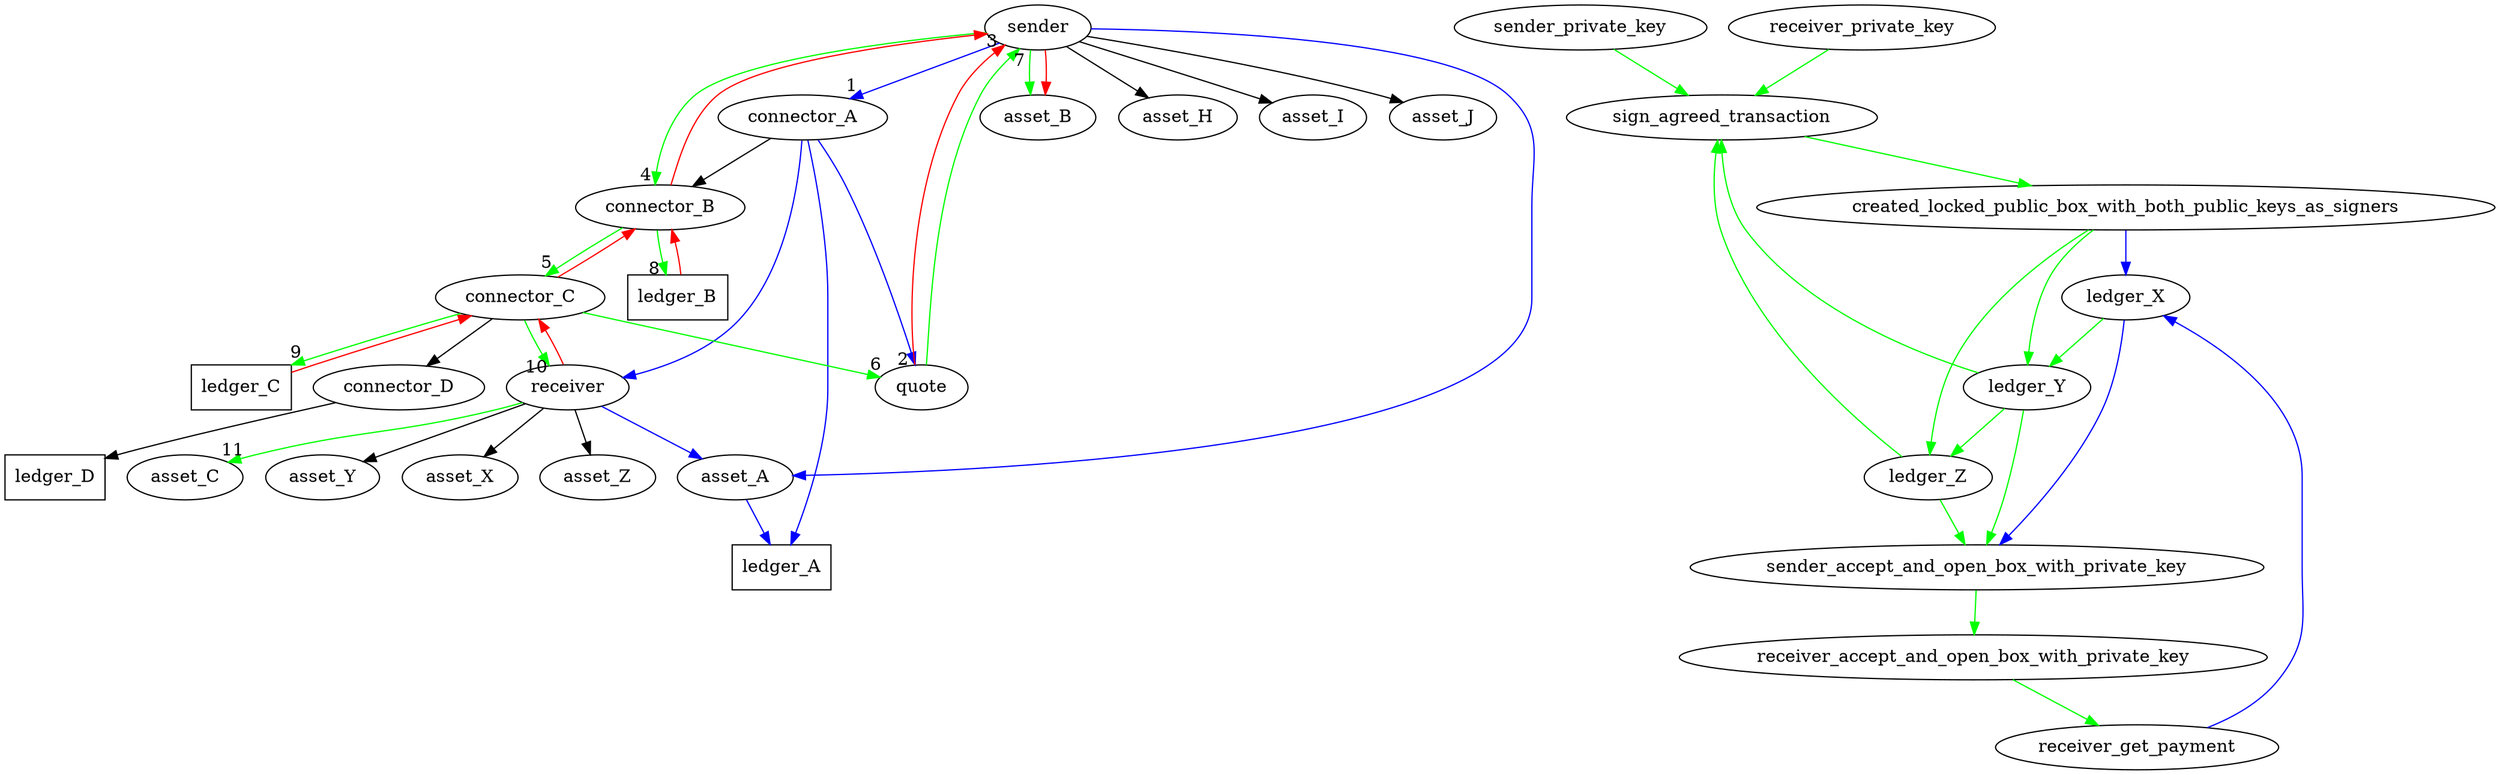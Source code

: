 digraph G {

    # asset_A, asset_B, asset_C, asset_H, asset_I, asset_J, asset_X, asset_Y, asset_Z [shape=box];
    ledger_A, ledger_B, ledger_C, ledger_D [shape=box];

    sender -> asset_A [color="blue"];
    sender -> asset_B [color="green"];
    sender -> asset_H;
    sender -> asset_I;
    sender -> asset_J;
    sender -> connector_A [headlabel="1", labelangle=60] [color="blue"];
    sender -> connector_B [headlabel="4", labelangle=50] [color="green"];

    connector_A -> ledger_A [color="blue"];
    connector_B -> ledger_B [headlabel="8", labelangle=50] [color="green"];
    connector_C -> ledger_C [headlabel="9", labelangle=50] [color="green"];
    connector_A -> connector_B;
    connector_B -> connector_C [headlabel="5", labelangle=50] [color="green"];
    connector_C -> receiver [headlabel="10", labelangle=70] [color="green"];
    connector_A -> receiver [color="blue"];

    connector_C -> connector_D;
    connector_D -> ledger_D;

    receiver -> asset_C [headlabel="11", labelangle=50] [color="green"];
    receiver -> asset_A [color="blue"];
    receiver -> asset_Y;
    receiver -> asset_X;
    receiver -> asset_Z;
    asset_A -> ledger_A [color="blue"];

    # Quoting
    connector_A -> quote [headlabel="2", labelangle=50] [color="blue"];
    quote -> sender [headlabel="3", labelangle=-50] [color="red"];

    connector_C -> quote [headlabel="6", labelangle=-60] [color="green"];
    quote -> sender [headlabel="7", labelangle=50] [color="green"];

    # Receiver reject or havent the right private key
    receiver -> connector_C [color="red"];
    connector_C -> connector_B [color="red"];
    ledger_B -> connector_B [color="red"];
    ledger_C -> connector_C [color="red"];
    connector_B -> sender [color="red"];
    sender -> asset_B [color="red"];

    sender_private_key -> sign_agreed_transaction [color="green"];
    receiver_private_key -> sign_agreed_transaction [color="green"];

    sign_agreed_transaction -> created_locked_public_box_with_both_public_keys_as_signers [color="green"];

    created_locked_public_box_with_both_public_keys_as_signers -> ledger_X [color="blue"];
    created_locked_public_box_with_both_public_keys_as_signers -> ledger_Y [color="green"];
    created_locked_public_box_with_both_public_keys_as_signers -> ledger_Z [color="green"];

    ledger_X -> sender_accept_and_open_box_with_private_key [color="blue"];

    sender_accept_and_open_box_with_private_key -> receiver_accept_and_open_box_with_private_key [color="green"];

    receiver_accept_and_open_box_with_private_key -> receiver_get_payment [color="green"];

    ledger_X -> ledger_Y [color="green"];
    ledger_Y -> sender_accept_and_open_box_with_private_key [color="green"];
    ledger_Y -> sign_agreed_transaction [color="green"];

    ledger_Y -> ledger_Z [color="green"];

    ledger_Z -> sender_accept_and_open_box_with_private_key [color="green"];
    ledger_Z -> sign_agreed_transaction [color="green"];

    receiver_get_payment -> ledger_X [color="blue"];



}

